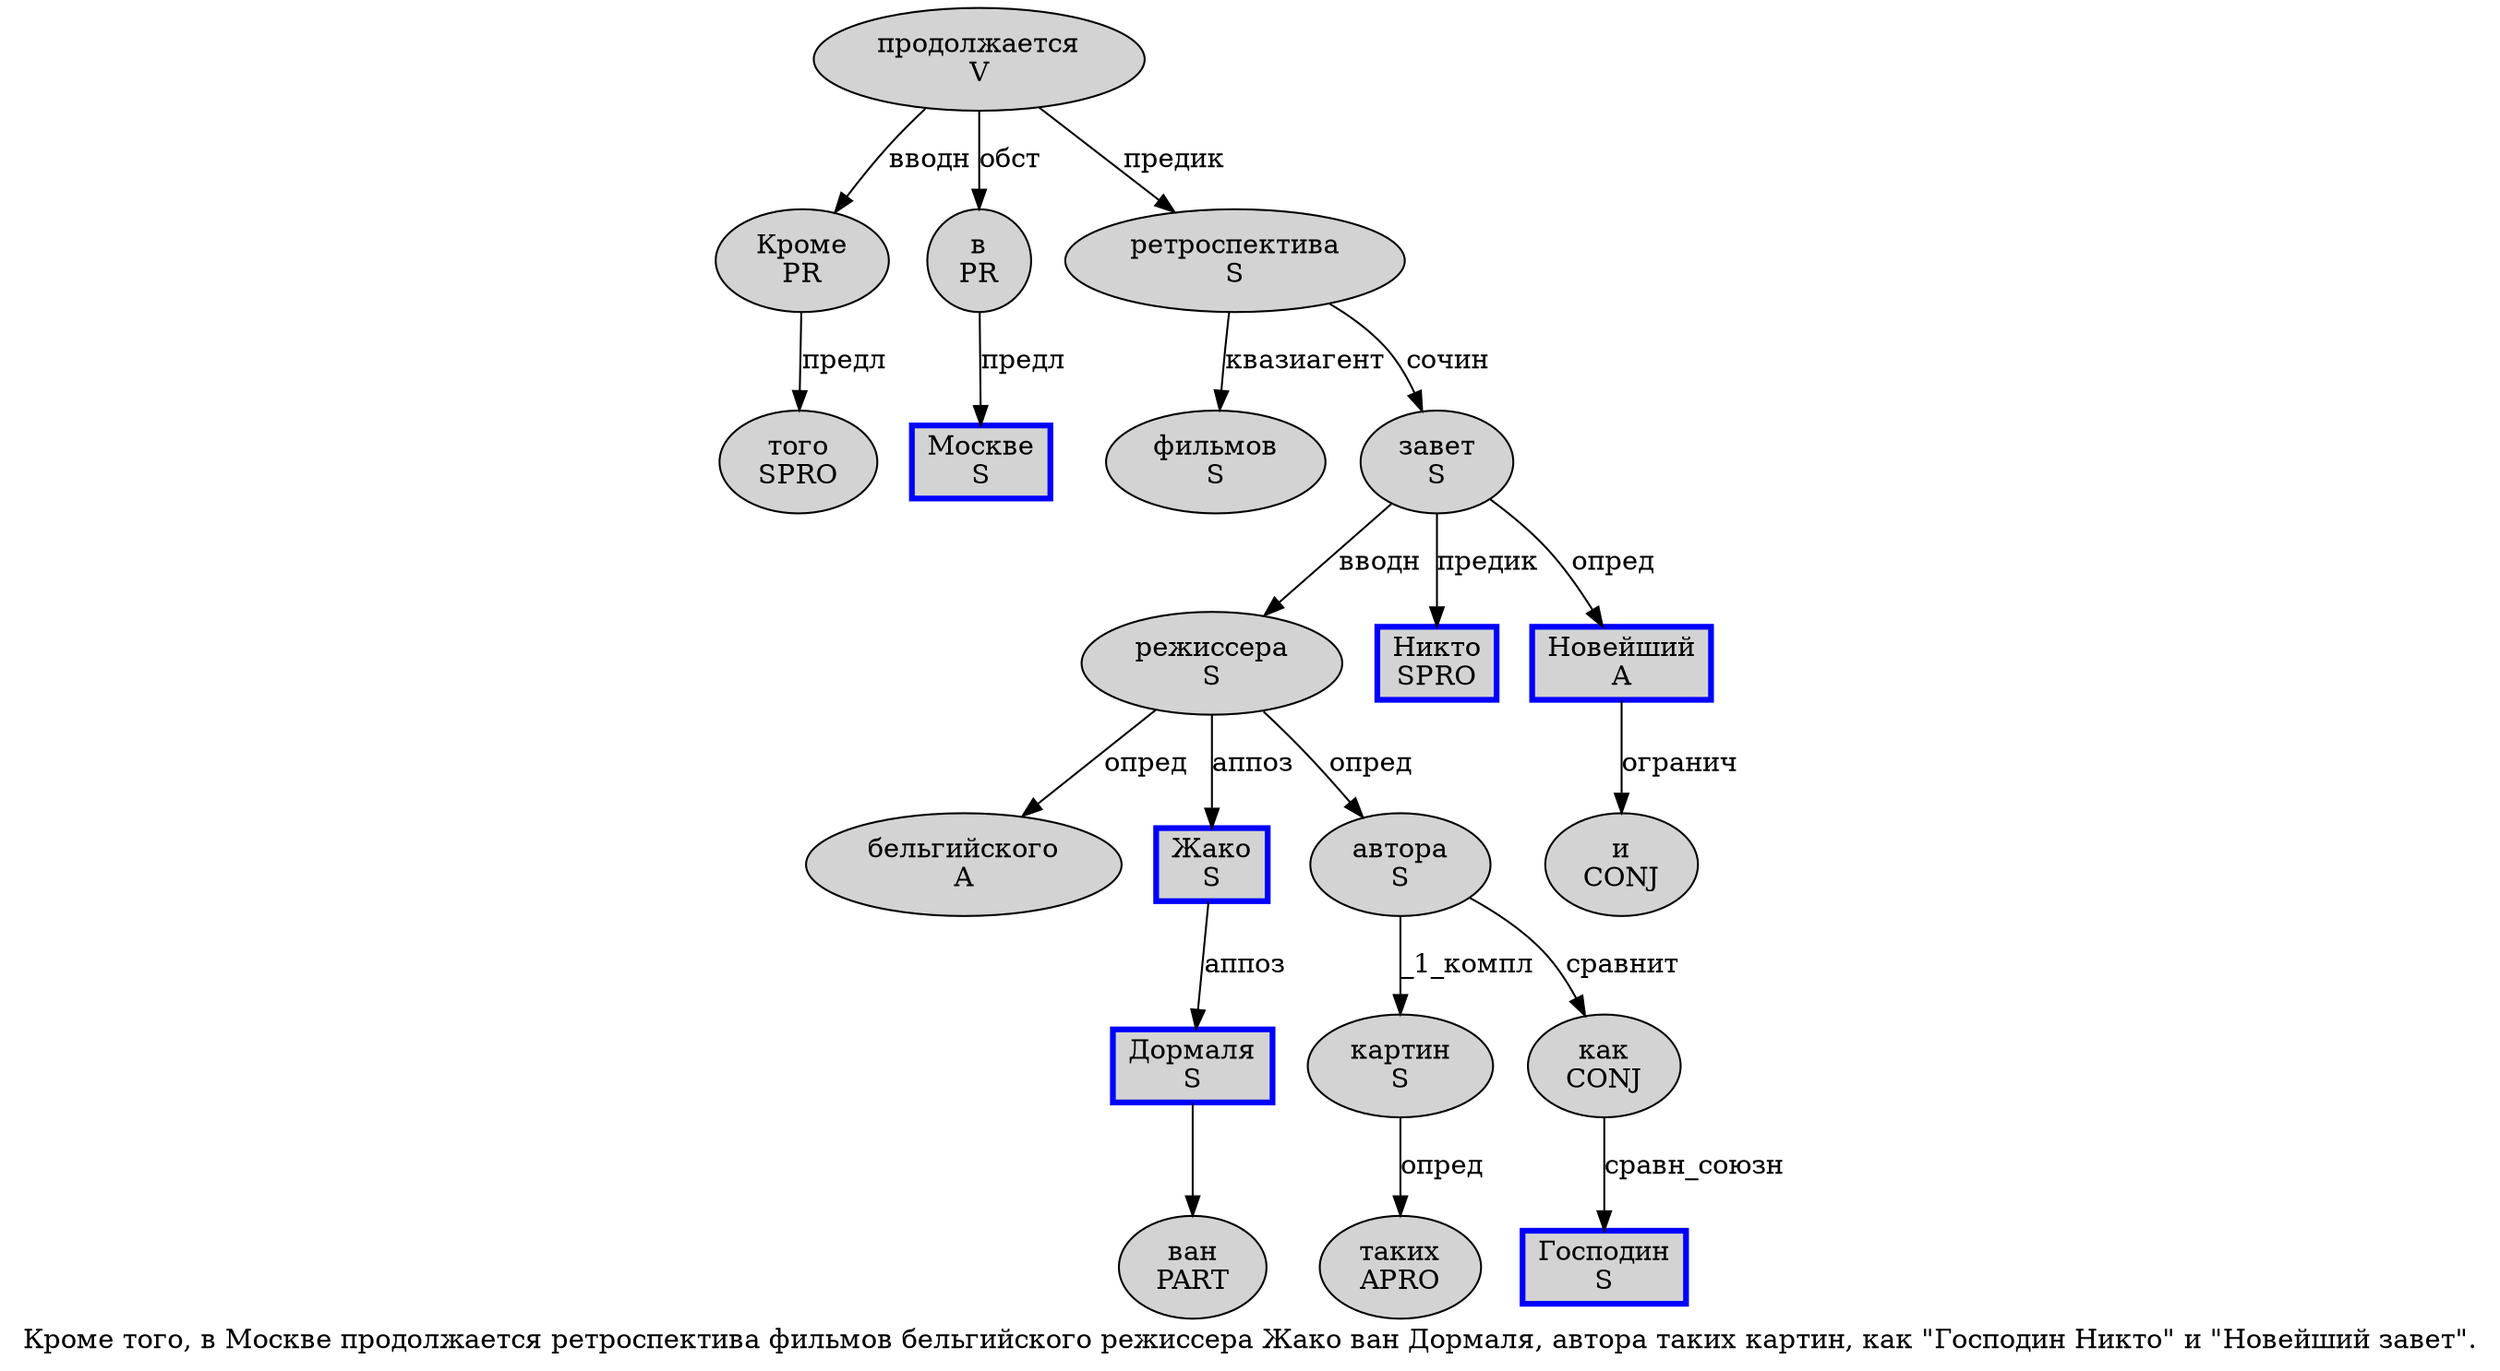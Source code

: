 digraph SENTENCE_282 {
	graph [label="Кроме того, в Москве продолжается ретроспектива фильмов бельгийского режиссера Жако ван Дормаля, автора таких картин, как \"Господин Никто\" и \"Новейший завет\"."]
	node [style=filled]
		0 [label="Кроме
PR" color="" fillcolor=lightgray penwidth=1 shape=ellipse]
		1 [label="того
SPRO" color="" fillcolor=lightgray penwidth=1 shape=ellipse]
		3 [label="в
PR" color="" fillcolor=lightgray penwidth=1 shape=ellipse]
		4 [label="Москве
S" color=blue fillcolor=lightgray penwidth=3 shape=box]
		5 [label="продолжается
V" color="" fillcolor=lightgray penwidth=1 shape=ellipse]
		6 [label="ретроспектива
S" color="" fillcolor=lightgray penwidth=1 shape=ellipse]
		7 [label="фильмов
S" color="" fillcolor=lightgray penwidth=1 shape=ellipse]
		8 [label="бельгийского
A" color="" fillcolor=lightgray penwidth=1 shape=ellipse]
		9 [label="режиссера
S" color="" fillcolor=lightgray penwidth=1 shape=ellipse]
		10 [label="Жако
S" color=blue fillcolor=lightgray penwidth=3 shape=box]
		11 [label="ван
PART" color="" fillcolor=lightgray penwidth=1 shape=ellipse]
		12 [label="Дормаля
S" color=blue fillcolor=lightgray penwidth=3 shape=box]
		14 [label="автора
S" color="" fillcolor=lightgray penwidth=1 shape=ellipse]
		15 [label="таких
APRO" color="" fillcolor=lightgray penwidth=1 shape=ellipse]
		16 [label="картин
S" color="" fillcolor=lightgray penwidth=1 shape=ellipse]
		18 [label="как
CONJ" color="" fillcolor=lightgray penwidth=1 shape=ellipse]
		20 [label="Господин
S" color=blue fillcolor=lightgray penwidth=3 shape=box]
		21 [label="Никто
SPRO" color=blue fillcolor=lightgray penwidth=3 shape=box]
		23 [label="и
CONJ" color="" fillcolor=lightgray penwidth=1 shape=ellipse]
		25 [label="Новейший
A" color=blue fillcolor=lightgray penwidth=3 shape=box]
		26 [label="завет
S" color="" fillcolor=lightgray penwidth=1 shape=ellipse]
			12 -> 11
			0 -> 1 [label="предл"]
			5 -> 0 [label="вводн"]
			5 -> 3 [label="обст"]
			5 -> 6 [label="предик"]
			6 -> 7 [label="квазиагент"]
			6 -> 26 [label="сочин"]
			25 -> 23 [label="огранич"]
			18 -> 20 [label="сравн_союзн"]
			16 -> 15 [label="опред"]
			3 -> 4 [label="предл"]
			9 -> 8 [label="опред"]
			9 -> 10 [label="аппоз"]
			9 -> 14 [label="опред"]
			10 -> 12 [label="аппоз"]
			26 -> 9 [label="вводн"]
			26 -> 21 [label="предик"]
			26 -> 25 [label="опред"]
			14 -> 16 [label="_1_компл"]
			14 -> 18 [label="сравнит"]
}